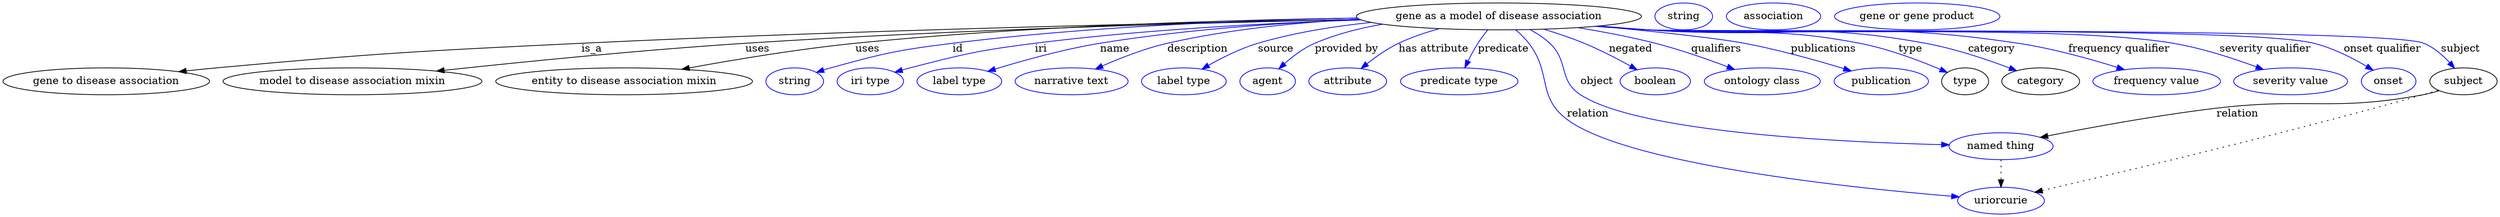 digraph {
	graph [bb="0,0,3328.6,283"];
	node [label="\N"];
	"gene as a model of disease association"	 [height=0.5,
		label="gene as a model of disease association",
		pos="1997.8,265",
		width=5.2898];
	"gene to disease association"	 [height=0.5,
		pos="137.79,178",
		width=3.8274];
	"gene as a model of disease association" -> "gene to disease association"	 [label=is_a,
		lp="801.79,221.5",
		pos="e,235.36,190.73 1810.9,261.51 1573.1,256.6 1149.8,246.25 787.79,229 564.01,218.33 507.84,216.96 284.79,196 272.04,194.8 258.69,193.39 \
245.45,191.89"];
	"model to disease association mixin"	 [height=0.5,
		pos="466.79,178",
		width=4.8024];
	"gene as a model of disease association" -> "model to disease association mixin"	 [label=uses,
		lp="1007.3,221.5",
		pos="e,591.9,190.49 1810.6,261.68 1608.3,257.29 1276.4,247.83 990.79,229 837.97,218.93 800.21,210.91 647.79,196 632.96,194.55 617.46,\
193.02 602.02,191.5"];
	"entity to disease association mixin"	 [height=0.5,
		pos="828.79,178",
		width=4.7662];
	"gene as a model of disease association" -> "entity to disease association mixin"	 [label=uses,
		lp="1154.3,221.5",
		pos="e,908.78,193.95 1814.6,259.95 1601.9,253.62 1264.1,242.02 1137.8,229 1063.6,221.36 980.26,207.27 918.83,195.84"];
	id	 [color=blue,
		height=0.5,
		label=string,
		pos="1056.8,178",
		width=1.0652];
	"gene as a model of disease association" -> id	 [color=blue,
		label=id,
		lp="1273.8,221.5",
		pos="e,1086,189.79 1817.1,259.24 1635.7,252.9 1369.1,241.87 1266.8,229 1193.9,219.83 1175.4,216.3 1104.8,196 1101.8,195.14 1098.7,194.18 \
1095.7,193.17",
		style=solid];
	iri	 [color=blue,
		height=0.5,
		label="iri type",
		pos="1157.8,178",
		width=1.2277];
	"gene as a model of disease association" -> iri	 [color=blue,
		label=iri,
		lp="1383.8,221.5",
		pos="e,1190.9,190 1811.7,261.01 1687.8,256.69 1521.6,247.7 1375.8,229 1301.6,219.48 1283,215.4 1210.8,196 1207.4,195.1 1204,194.11 1200.6,\
193.06",
		style=solid];
	name	 [color=blue,
		height=0.5,
		label="label type",
		pos="1276.8,178",
		width=1.5707];
	"gene as a model of disease association" -> name	 [color=blue,
		label=name,
		lp="1482.8,221.5",
		pos="e,1315.8,191.17 1826.1,257.18 1696.6,250.58 1530.3,240.4 1462.8,229 1415.4,220.98 1362.6,205.9 1325.4,194.21",
		style=solid];
	description	 [color=blue,
		height=0.5,
		label="narrative text",
		pos="1426.8,178",
		width=2.0943];
	"gene as a model of disease association" -> description	 [color=blue,
		label=description,
		lp="1592.8,221.5",
		pos="e,1459,194.37 1828.7,256.71 1725.2,250.59 1603,241.21 1551.8,229 1522.9,222.12 1492,209.56 1468.1,198.62",
		style=solid];
	source	 [color=blue,
		height=0.5,
		label="label type",
		pos="1576.8,178",
		width=1.5707];
	"gene as a model of disease association" -> source	 [color=blue,
		label=source,
		lp="1698.3,221.5",
		pos="e,1601.6,194.38 1848.5,253.78 1779.8,247.52 1706.3,238.97 1673.8,229 1651.6,222.21 1628.6,210.34 1610.6,199.76",
		style=solid];
	"provided by"	 [color=blue,
		height=0.5,
		label=agent,
		pos="1688.8,178",
		width=1.0291];
	"gene as a model of disease association" -> "provided by"	 [color=blue,
		label="provided by",
		lp="1793.3,221.5",
		pos="e,1704,194.57 1865.1,252.06 1818.2,246.14 1771.9,238.34 1750.8,229 1736.2,222.56 1722.3,211.7 1711.4,201.66",
		style=solid];
	"has attribute"	 [color=blue,
		height=0.5,
		label=attribute,
		pos="1795.8,178",
		width=1.4443];
	"gene as a model of disease association" -> "has attribute"	 [color=blue,
		label="has attribute",
		lp="1909.8,221.5",
		pos="e,1814.1,195.1 1916,248.67 1898,243.58 1879.3,237.11 1862.8,229 1848.2,221.84 1833.6,211.26 1821.8,201.6",
		style=solid];
	predicate	 [color=blue,
		height=0.5,
		label="predicate type",
		pos="1944.8,178",
		width=2.1845];
	"gene as a model of disease association" -> predicate	 [color=blue,
		label=predicate,
		lp="2003.3,221.5",
		pos="e,1952,196.01 1981.9,246.94 1977.3,241.39 1972.6,235.12 1968.8,229 1964.1,221.57 1959.8,213.09 1956.1,205.21",
		style=solid];
	object	 [color=blue,
		height=0.5,
		label="named thing",
		pos="2667.8,91",
		width=1.9318];
	"gene as a model of disease association" -> object	 [color=blue,
		label=object,
		lp="2129.3,178",
		pos="e,2598.3,92.041 2039.8,247.41 2049,242.33 2058.2,236.18 2065.8,229 2091.6,204.4 2076.9,179.5 2106.8,160 2184.3,109.37 2452.4,95.892 \
2587.9,92.302",
		style=solid];
	relation	 [color=blue,
		height=0.5,
		label=uriorcurie,
		pos="2667.8,18",
		width=1.6068];
	"gene as a model of disease association" -> relation	 [color=blue,
		label=relation,
		lp="2116.8,134.5",
		pos="e,2611.4,22.275 2020.8,246.92 2026.8,241.55 2032.9,235.39 2037.8,229 2068.5,188.68 2048.3,157.54 2088.8,127 2168.9,66.488 2466.9,\
34.672 2601.3,23.136",
		style=solid];
	negated	 [color=blue,
		height=0.5,
		label=boolean,
		pos="2207.8,178",
		width=1.2999];
	"gene as a model of disease association" -> negated	 [color=blue,
		label=negated,
		lp="2170.8,221.5",
		pos="e,2182.3,193.17 2059.2,247.87 2076.4,242.45 2095,236.02 2111.8,229 2132.8,220.17 2155.4,208.31 2173.4,198.24",
		style=solid];
	qualifiers	 [color=blue,
		height=0.5,
		label="ontology class",
		pos="2349.8,178",
		width=2.1484];
	"gene as a model of disease association" -> qualifiers	 [color=blue,
		label=qualifiers,
		lp="2286.8,221.5",
		pos="e,2310.7,193.62 2103.3,249.96 2135.8,244.43 2171.5,237.41 2203.8,229 2236.8,220.41 2273,207.79 2301.1,197.25",
		style=solid];
	publications	 [color=blue,
		height=0.5,
		label=publication,
		pos="2507.8,178",
		width=1.7512];
	"gene as a model of disease association" -> publications	 [color=blue,
		label=publications,
		lp="2430.8,221.5",
		pos="e,2466.5,191.59 2133.1,252.32 2206.2,245.03 2288.7,235.97 2324.8,229 2369.9,220.28 2420.2,205.94 2456.6,194.68",
		style=solid];
	type	 [height=0.5,
		pos="2619.8,178",
		width=0.86659];
	"gene as a model of disease association" -> type	 [color=blue,
		label=type,
		lp="2546.8,221.5",
		pos="e,2595.5,189.45 2133.3,252.33 2154.9,250.45 2176.9,248.61 2197.8,247 2322.6,237.39 2355.9,252.62 2478.8,229 2516.7,221.7 2558.1,\
205.71 2586.2,193.57",
		style=solid];
	category	 [height=0.5,
		pos="2720.8,178",
		width=1.4443];
	"gene as a model of disease association" -> category	 [color=blue,
		label=category,
		lp="2655.8,221.5",
		pos="e,2687.5,191.93 2131.7,252.19 2153.7,250.29 2176.4,248.48 2197.8,247 2361.6,235.64 2405.4,259.09 2566.8,229 2605.4,221.81 2647.6,\
207.32 2678.1,195.62",
		style=solid];
	"frequency qualifier"	 [color=blue,
		height=0.5,
		label="frequency value",
		pos="2875.8,178",
		width=2.3651];
	"gene as a model of disease association" -> "frequency qualifier"	 [color=blue,
		label="frequency qualifier",
		lp="2827.3,221.5",
		pos="e,2831.4,193.45 2130.3,252.07 2152.8,250.16 2176,248.38 2197.8,247 2417.1,233.15 2474.7,262.57 2691.8,229 2736.3,222.12 2785.3,208.2 \
2821.6,196.64",
		style=solid];
	"severity qualifier"	 [color=blue,
		height=0.5,
		label="severity value",
		pos="3054.8,178",
		width=2.1123];
	"gene as a model of disease association" -> "severity qualifier"	 [color=blue,
		label="severity qualifier",
		lp="3018.3,221.5",
		pos="e,3017.4,193.75 2129.2,251.96 2152.1,250.04 2175.6,248.28 2197.8,247 2353.6,238 2746,255.67 2899.8,229 2937.1,222.53 2977.6,208.94 \
3007.9,197.41",
		style=solid];
	"onset qualifier"	 [color=blue,
		height=0.5,
		label=onset,
		pos="3184.8,178",
		width=1.011];
	"gene as a model of disease association" -> "onset qualifier"	 [color=blue,
		label="onset qualifier",
		lp="3172.8,221.5",
		pos="e,3163.1,192.6 2128.7,251.91 2151.7,249.98 2175.4,248.23 2197.8,247 2296.1,241.58 2988.2,252.78 3083.8,229 3109,222.73 3135,209.36 \
3154.4,197.88",
		style=solid];
	subject	 [height=0.5,
		pos="3283.8,178",
		width=1.2457];
	"gene as a model of disease association" -> subject	 [color=blue,
		label=subject,
		lp="3277.3,221.5",
		pos="e,3270.8,195.48 2128.4,251.87 2151.5,249.95 2175.3,248.2 2197.8,247 2255,243.93 3175.6,250.39 3228.8,229 3242.4,223.54 3254.6,213.05 \
3264.1,202.99",
		style=solid];
	object -> relation	 [pos="e,2667.8,36.09 2667.8,72.955 2667.8,64.883 2667.8,55.176 2667.8,46.182",
		style=dotted];
	association_type	 [color=blue,
		height=0.5,
		label=string,
		pos="2244.8,265",
		width=1.0652];
	association_category	 [color=blue,
		height=0.5,
		label=association,
		pos="2363.8,265",
		width=1.7512];
	subject -> object	 [label=relation,
		lp="2982.8,134.5",
		pos="e,2721.7,102.43 3251,165.59 3244.1,163.39 3236.8,161.37 3229.8,160 3109.6,136.44 3076.4,156.74 2954.8,142 2877.7,132.65 2789.8,116.17 \
2731.8,104.48"];
	subject -> relation	 [pos="e,2714.7,28.617 3249.6,166.19 3243.1,164.04 3236.2,161.89 3229.8,160 3046.6,106.4 2826.3,54.271 2724.5,30.859",
		style=dotted];
	"gene as a model of disease association_subject"	 [color=blue,
		height=0.5,
		label="gene or gene product",
		pos="2555.8,265",
		width=3.0692];
}
